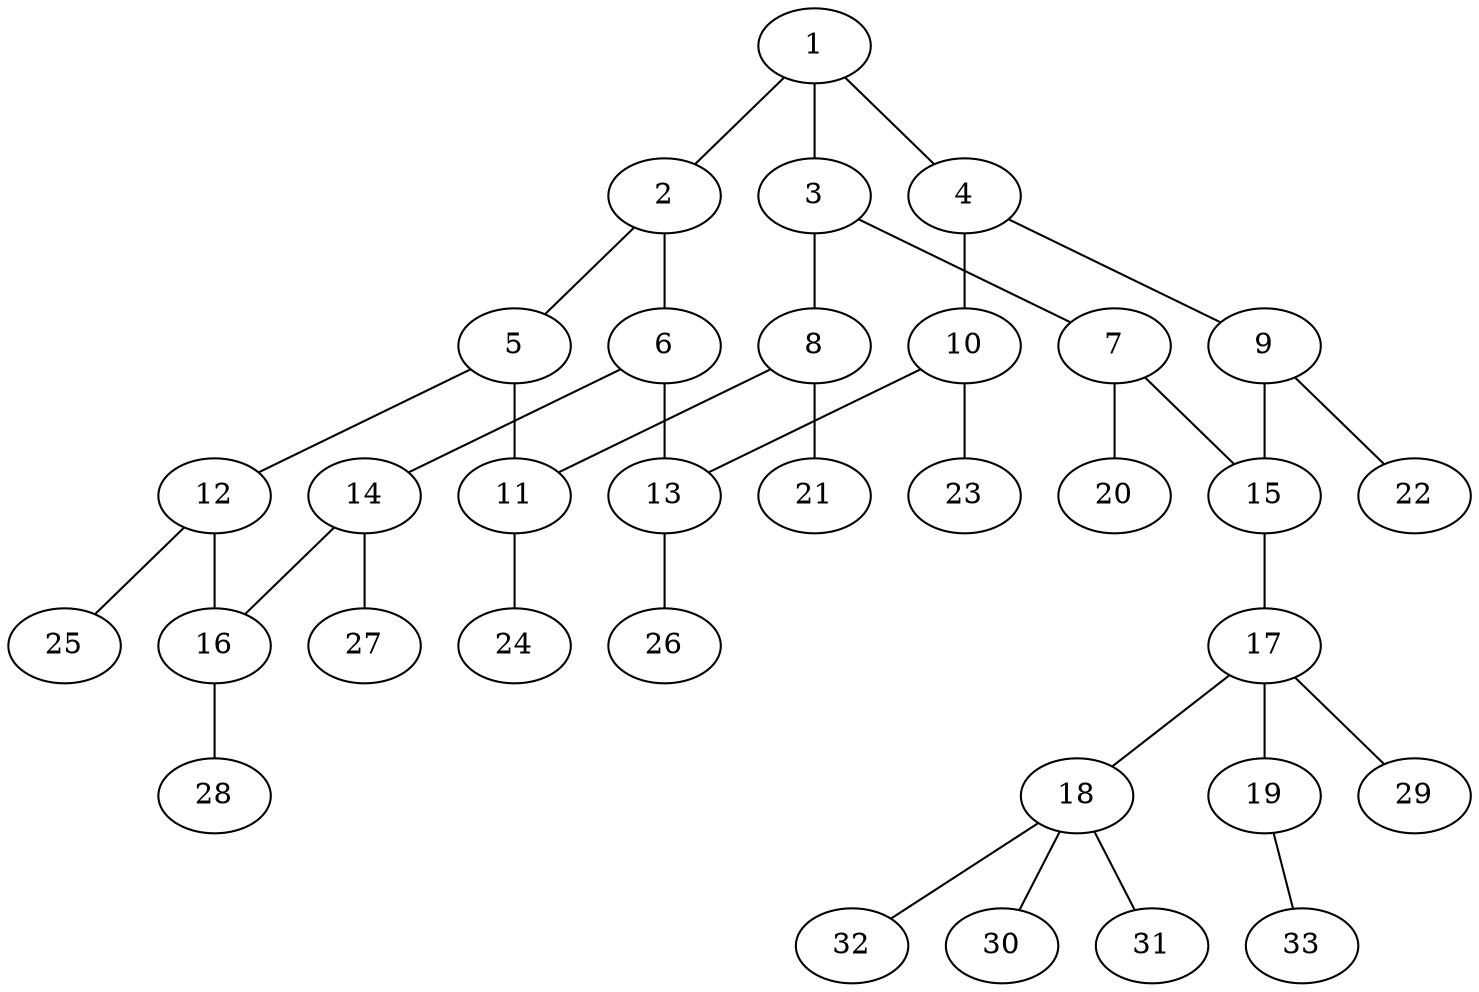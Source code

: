 graph molecule_615 {
	1	 [chem=C];
	2	 [chem=C];
	1 -- 2	 [valence=1];
	3	 [chem=C];
	1 -- 3	 [valence=1];
	4	 [chem=C];
	1 -- 4	 [valence=2];
	5	 [chem=C];
	2 -- 5	 [valence=1];
	6	 [chem=C];
	2 -- 6	 [valence=2];
	7	 [chem=C];
	3 -- 7	 [valence=2];
	8	 [chem=C];
	3 -- 8	 [valence=1];
	9	 [chem=C];
	4 -- 9	 [valence=1];
	10	 [chem=C];
	4 -- 10	 [valence=1];
	11	 [chem=C];
	5 -- 11	 [valence=1];
	12	 [chem=C];
	5 -- 12	 [valence=2];
	13	 [chem=C];
	6 -- 13	 [valence=1];
	14	 [chem=C];
	6 -- 14	 [valence=1];
	15	 [chem=C];
	7 -- 15	 [valence=1];
	20	 [chem=H];
	7 -- 20	 [valence=1];
	8 -- 11	 [valence=2];
	21	 [chem=H];
	8 -- 21	 [valence=1];
	9 -- 15	 [valence=2];
	22	 [chem=H];
	9 -- 22	 [valence=1];
	10 -- 13	 [valence=2];
	23	 [chem=H];
	10 -- 23	 [valence=1];
	24	 [chem=H];
	11 -- 24	 [valence=1];
	16	 [chem=C];
	12 -- 16	 [valence=1];
	25	 [chem=H];
	12 -- 25	 [valence=1];
	26	 [chem=H];
	13 -- 26	 [valence=1];
	14 -- 16	 [valence=2];
	27	 [chem=H];
	14 -- 27	 [valence=1];
	17	 [chem=C];
	15 -- 17	 [valence=1];
	28	 [chem=H];
	16 -- 28	 [valence=1];
	18	 [chem=C];
	17 -- 18	 [valence=1];
	19	 [chem=O];
	17 -- 19	 [valence=1];
	29	 [chem=H];
	17 -- 29	 [valence=1];
	30	 [chem=H];
	18 -- 30	 [valence=1];
	31	 [chem=H];
	18 -- 31	 [valence=1];
	32	 [chem=H];
	18 -- 32	 [valence=1];
	33	 [chem=H];
	19 -- 33	 [valence=1];
}
